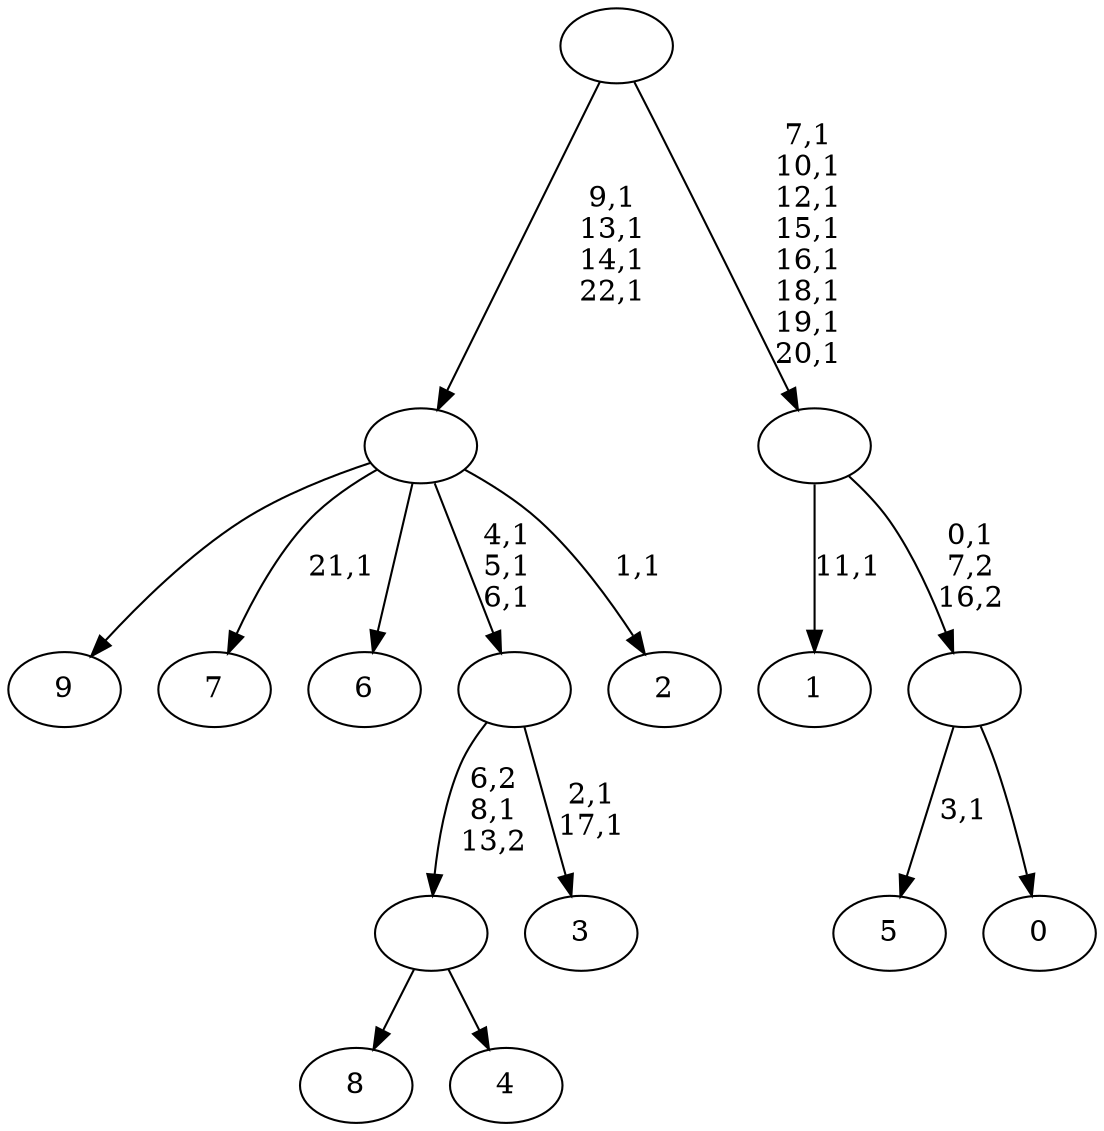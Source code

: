 digraph T {
	33 [label="9"]
	32 [label="8"]
	31 [label="7"]
	29 [label="6"]
	28 [label="5"]
	26 [label="4"]
	25 [label=""]
	24 [label="3"]
	21 [label=""]
	18 [label="2"]
	16 [label=""]
	12 [label="1"]
	10 [label="0"]
	9 [label=""]
	8 [label=""]
	0 [label=""]
	25 -> 32 [label=""]
	25 -> 26 [label=""]
	21 -> 24 [label="2,1\n17,1"]
	21 -> 25 [label="6,2\n8,1\n13,2"]
	16 -> 18 [label="1,1"]
	16 -> 21 [label="4,1\n5,1\n6,1"]
	16 -> 31 [label="21,1"]
	16 -> 33 [label=""]
	16 -> 29 [label=""]
	9 -> 28 [label="3,1"]
	9 -> 10 [label=""]
	8 -> 12 [label="11,1"]
	8 -> 9 [label="0,1\n7,2\n16,2"]
	0 -> 8 [label="7,1\n10,1\n12,1\n15,1\n16,1\n18,1\n19,1\n20,1"]
	0 -> 16 [label="9,1\n13,1\n14,1\n22,1"]
}
